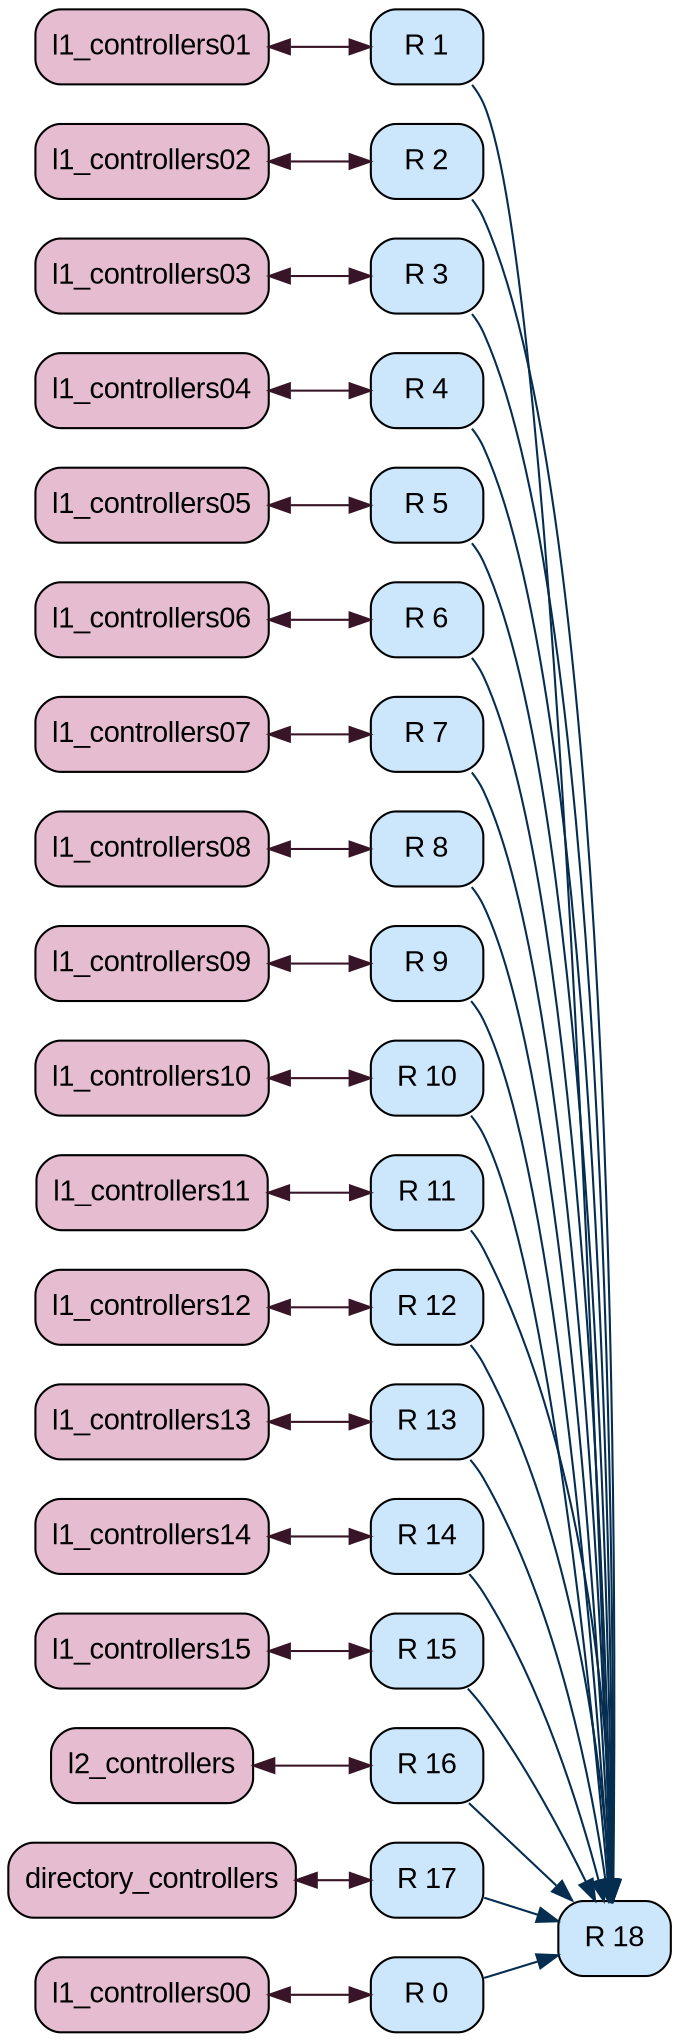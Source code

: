 graph G {
rankdir=LR;
"board.cache_hierarchy.ruby_system.network.routers00" [color="#000000", fillcolor="#cce6fc", fontcolor="#000000", fontname=Arial, fontsize=14, label="R 0", shape=Mrecord, style="rounded, filled"];
"board.cache_hierarchy.ruby_system.network.routers01" [color="#000000", fillcolor="#cce6fc", fontcolor="#000000", fontname=Arial, fontsize=14, label="R 1", shape=Mrecord, style="rounded, filled"];
"board.cache_hierarchy.ruby_system.network.routers02" [color="#000000", fillcolor="#cce6fc", fontcolor="#000000", fontname=Arial, fontsize=14, label="R 2", shape=Mrecord, style="rounded, filled"];
"board.cache_hierarchy.ruby_system.network.routers03" [color="#000000", fillcolor="#cce6fc", fontcolor="#000000", fontname=Arial, fontsize=14, label="R 3", shape=Mrecord, style="rounded, filled"];
"board.cache_hierarchy.ruby_system.network.routers04" [color="#000000", fillcolor="#cce6fc", fontcolor="#000000", fontname=Arial, fontsize=14, label="R 4", shape=Mrecord, style="rounded, filled"];
"board.cache_hierarchy.ruby_system.network.routers05" [color="#000000", fillcolor="#cce6fc", fontcolor="#000000", fontname=Arial, fontsize=14, label="R 5", shape=Mrecord, style="rounded, filled"];
"board.cache_hierarchy.ruby_system.network.routers06" [color="#000000", fillcolor="#cce6fc", fontcolor="#000000", fontname=Arial, fontsize=14, label="R 6", shape=Mrecord, style="rounded, filled"];
"board.cache_hierarchy.ruby_system.network.routers07" [color="#000000", fillcolor="#cce6fc", fontcolor="#000000", fontname=Arial, fontsize=14, label="R 7", shape=Mrecord, style="rounded, filled"];
"board.cache_hierarchy.ruby_system.network.routers08" [color="#000000", fillcolor="#cce6fc", fontcolor="#000000", fontname=Arial, fontsize=14, label="R 8", shape=Mrecord, style="rounded, filled"];
"board.cache_hierarchy.ruby_system.network.routers09" [color="#000000", fillcolor="#cce6fc", fontcolor="#000000", fontname=Arial, fontsize=14, label="R 9", shape=Mrecord, style="rounded, filled"];
"board.cache_hierarchy.ruby_system.network.routers10" [color="#000000", fillcolor="#cce6fc", fontcolor="#000000", fontname=Arial, fontsize=14, label="R 10", shape=Mrecord, style="rounded, filled"];
"board.cache_hierarchy.ruby_system.network.routers11" [color="#000000", fillcolor="#cce6fc", fontcolor="#000000", fontname=Arial, fontsize=14, label="R 11", shape=Mrecord, style="rounded, filled"];
"board.cache_hierarchy.ruby_system.network.routers12" [color="#000000", fillcolor="#cce6fc", fontcolor="#000000", fontname=Arial, fontsize=14, label="R 12", shape=Mrecord, style="rounded, filled"];
"board.cache_hierarchy.ruby_system.network.routers13" [color="#000000", fillcolor="#cce6fc", fontcolor="#000000", fontname=Arial, fontsize=14, label="R 13", shape=Mrecord, style="rounded, filled"];
"board.cache_hierarchy.ruby_system.network.routers14" [color="#000000", fillcolor="#cce6fc", fontcolor="#000000", fontname=Arial, fontsize=14, label="R 14", shape=Mrecord, style="rounded, filled"];
"board.cache_hierarchy.ruby_system.network.routers15" [color="#000000", fillcolor="#cce6fc", fontcolor="#000000", fontname=Arial, fontsize=14, label="R 15", shape=Mrecord, style="rounded, filled"];
"board.cache_hierarchy.ruby_system.network.routers16" [color="#000000", fillcolor="#cce6fc", fontcolor="#000000", fontname=Arial, fontsize=14, label="R 16", shape=Mrecord, style="rounded, filled"];
"board.cache_hierarchy.ruby_system.network.routers17" [color="#000000", fillcolor="#cce6fc", fontcolor="#000000", fontname=Arial, fontsize=14, label="R 17", shape=Mrecord, style="rounded, filled"];
"board.cache_hierarchy.ruby_system.network.routers18" [color="#000000", fillcolor="#cce6fc", fontcolor="#000000", fontname=Arial, fontsize=14, label="R 18", shape=Mrecord, style="rounded, filled"];
"board.cache_hierarchy.ruby_system.network.routers00" -- "board.cache_hierarchy.ruby_system.network.routers18"  [color="#042d50", dir=forward, weight=0.5];
"board.cache_hierarchy.ruby_system.network.routers01" -- "board.cache_hierarchy.ruby_system.network.routers18"  [color="#042d50", dir=forward, weight=0.5];
"board.cache_hierarchy.ruby_system.network.routers02" -- "board.cache_hierarchy.ruby_system.network.routers18"  [color="#042d50", dir=forward, weight=0.5];
"board.cache_hierarchy.ruby_system.network.routers03" -- "board.cache_hierarchy.ruby_system.network.routers18"  [color="#042d50", dir=forward, weight=0.5];
"board.cache_hierarchy.ruby_system.network.routers04" -- "board.cache_hierarchy.ruby_system.network.routers18"  [color="#042d50", dir=forward, weight=0.5];
"board.cache_hierarchy.ruby_system.network.routers05" -- "board.cache_hierarchy.ruby_system.network.routers18"  [color="#042d50", dir=forward, weight=0.5];
"board.cache_hierarchy.ruby_system.network.routers06" -- "board.cache_hierarchy.ruby_system.network.routers18"  [color="#042d50", dir=forward, weight=0.5];
"board.cache_hierarchy.ruby_system.network.routers07" -- "board.cache_hierarchy.ruby_system.network.routers18"  [color="#042d50", dir=forward, weight=0.5];
"board.cache_hierarchy.ruby_system.network.routers08" -- "board.cache_hierarchy.ruby_system.network.routers18"  [color="#042d50", dir=forward, weight=0.5];
"board.cache_hierarchy.ruby_system.network.routers09" -- "board.cache_hierarchy.ruby_system.network.routers18"  [color="#042d50", dir=forward, weight=0.5];
"board.cache_hierarchy.ruby_system.network.routers10" -- "board.cache_hierarchy.ruby_system.network.routers18"  [color="#042d50", dir=forward, weight=0.5];
"board.cache_hierarchy.ruby_system.network.routers11" -- "board.cache_hierarchy.ruby_system.network.routers18"  [color="#042d50", dir=forward, weight=0.5];
"board.cache_hierarchy.ruby_system.network.routers12" -- "board.cache_hierarchy.ruby_system.network.routers18"  [color="#042d50", dir=forward, weight=0.5];
"board.cache_hierarchy.ruby_system.network.routers13" -- "board.cache_hierarchy.ruby_system.network.routers18"  [color="#042d50", dir=forward, weight=0.5];
"board.cache_hierarchy.ruby_system.network.routers14" -- "board.cache_hierarchy.ruby_system.network.routers18"  [color="#042d50", dir=forward, weight=0.5];
"board.cache_hierarchy.ruby_system.network.routers15" -- "board.cache_hierarchy.ruby_system.network.routers18"  [color="#042d50", dir=forward, weight=0.5];
"board.cache_hierarchy.ruby_system.network.routers16" -- "board.cache_hierarchy.ruby_system.network.routers18"  [color="#042d50", dir=forward, weight=0.5];
"board.cache_hierarchy.ruby_system.network.routers17" -- "board.cache_hierarchy.ruby_system.network.routers18"  [color="#042d50", dir=forward, weight=0.5];
"board.cache_hierarchy.ruby_system.l1_controllers00" [color="#000000", fillcolor="#e5bcd0", fontcolor="#000000", fontname=Arial, fontsize=14, label=l1_controllers00, shape=Mrecord, style="rounded, filled"];
"board.cache_hierarchy.ruby_system.l1_controllers00" -- "board.cache_hierarchy.ruby_system.network.routers00"  [color="#381526", dir=both, weight=1.0];
"board.cache_hierarchy.ruby_system.l1_controllers01" [color="#000000", fillcolor="#e5bcd0", fontcolor="#000000", fontname=Arial, fontsize=14, label=l1_controllers01, shape=Mrecord, style="rounded, filled"];
"board.cache_hierarchy.ruby_system.l1_controllers01" -- "board.cache_hierarchy.ruby_system.network.routers01"  [color="#381526", dir=both, weight=1.0];
"board.cache_hierarchy.ruby_system.l1_controllers02" [color="#000000", fillcolor="#e5bcd0", fontcolor="#000000", fontname=Arial, fontsize=14, label=l1_controllers02, shape=Mrecord, style="rounded, filled"];
"board.cache_hierarchy.ruby_system.l1_controllers02" -- "board.cache_hierarchy.ruby_system.network.routers02"  [color="#381526", dir=both, weight=1.0];
"board.cache_hierarchy.ruby_system.l1_controllers03" [color="#000000", fillcolor="#e5bcd0", fontcolor="#000000", fontname=Arial, fontsize=14, label=l1_controllers03, shape=Mrecord, style="rounded, filled"];
"board.cache_hierarchy.ruby_system.l1_controllers03" -- "board.cache_hierarchy.ruby_system.network.routers03"  [color="#381526", dir=both, weight=1.0];
"board.cache_hierarchy.ruby_system.l1_controllers04" [color="#000000", fillcolor="#e5bcd0", fontcolor="#000000", fontname=Arial, fontsize=14, label=l1_controllers04, shape=Mrecord, style="rounded, filled"];
"board.cache_hierarchy.ruby_system.l1_controllers04" -- "board.cache_hierarchy.ruby_system.network.routers04"  [color="#381526", dir=both, weight=1.0];
"board.cache_hierarchy.ruby_system.l1_controllers05" [color="#000000", fillcolor="#e5bcd0", fontcolor="#000000", fontname=Arial, fontsize=14, label=l1_controllers05, shape=Mrecord, style="rounded, filled"];
"board.cache_hierarchy.ruby_system.l1_controllers05" -- "board.cache_hierarchy.ruby_system.network.routers05"  [color="#381526", dir=both, weight=1.0];
"board.cache_hierarchy.ruby_system.l1_controllers06" [color="#000000", fillcolor="#e5bcd0", fontcolor="#000000", fontname=Arial, fontsize=14, label=l1_controllers06, shape=Mrecord, style="rounded, filled"];
"board.cache_hierarchy.ruby_system.l1_controllers06" -- "board.cache_hierarchy.ruby_system.network.routers06"  [color="#381526", dir=both, weight=1.0];
"board.cache_hierarchy.ruby_system.l1_controllers07" [color="#000000", fillcolor="#e5bcd0", fontcolor="#000000", fontname=Arial, fontsize=14, label=l1_controllers07, shape=Mrecord, style="rounded, filled"];
"board.cache_hierarchy.ruby_system.l1_controllers07" -- "board.cache_hierarchy.ruby_system.network.routers07"  [color="#381526", dir=both, weight=1.0];
"board.cache_hierarchy.ruby_system.l1_controllers08" [color="#000000", fillcolor="#e5bcd0", fontcolor="#000000", fontname=Arial, fontsize=14, label=l1_controllers08, shape=Mrecord, style="rounded, filled"];
"board.cache_hierarchy.ruby_system.l1_controllers08" -- "board.cache_hierarchy.ruby_system.network.routers08"  [color="#381526", dir=both, weight=1.0];
"board.cache_hierarchy.ruby_system.l1_controllers09" [color="#000000", fillcolor="#e5bcd0", fontcolor="#000000", fontname=Arial, fontsize=14, label=l1_controllers09, shape=Mrecord, style="rounded, filled"];
"board.cache_hierarchy.ruby_system.l1_controllers09" -- "board.cache_hierarchy.ruby_system.network.routers09"  [color="#381526", dir=both, weight=1.0];
"board.cache_hierarchy.ruby_system.l1_controllers10" [color="#000000", fillcolor="#e5bcd0", fontcolor="#000000", fontname=Arial, fontsize=14, label=l1_controllers10, shape=Mrecord, style="rounded, filled"];
"board.cache_hierarchy.ruby_system.l1_controllers10" -- "board.cache_hierarchy.ruby_system.network.routers10"  [color="#381526", dir=both, weight=1.0];
"board.cache_hierarchy.ruby_system.l1_controllers11" [color="#000000", fillcolor="#e5bcd0", fontcolor="#000000", fontname=Arial, fontsize=14, label=l1_controllers11, shape=Mrecord, style="rounded, filled"];
"board.cache_hierarchy.ruby_system.l1_controllers11" -- "board.cache_hierarchy.ruby_system.network.routers11"  [color="#381526", dir=both, weight=1.0];
"board.cache_hierarchy.ruby_system.l1_controllers12" [color="#000000", fillcolor="#e5bcd0", fontcolor="#000000", fontname=Arial, fontsize=14, label=l1_controllers12, shape=Mrecord, style="rounded, filled"];
"board.cache_hierarchy.ruby_system.l1_controllers12" -- "board.cache_hierarchy.ruby_system.network.routers12"  [color="#381526", dir=both, weight=1.0];
"board.cache_hierarchy.ruby_system.l1_controllers13" [color="#000000", fillcolor="#e5bcd0", fontcolor="#000000", fontname=Arial, fontsize=14, label=l1_controllers13, shape=Mrecord, style="rounded, filled"];
"board.cache_hierarchy.ruby_system.l1_controllers13" -- "board.cache_hierarchy.ruby_system.network.routers13"  [color="#381526", dir=both, weight=1.0];
"board.cache_hierarchy.ruby_system.l1_controllers14" [color="#000000", fillcolor="#e5bcd0", fontcolor="#000000", fontname=Arial, fontsize=14, label=l1_controllers14, shape=Mrecord, style="rounded, filled"];
"board.cache_hierarchy.ruby_system.l1_controllers14" -- "board.cache_hierarchy.ruby_system.network.routers14"  [color="#381526", dir=both, weight=1.0];
"board.cache_hierarchy.ruby_system.l1_controllers15" [color="#000000", fillcolor="#e5bcd0", fontcolor="#000000", fontname=Arial, fontsize=14, label=l1_controllers15, shape=Mrecord, style="rounded, filled"];
"board.cache_hierarchy.ruby_system.l1_controllers15" -- "board.cache_hierarchy.ruby_system.network.routers15"  [color="#381526", dir=both, weight=1.0];
"board.cache_hierarchy.ruby_system.l2_controllers" [color="#000000", fillcolor="#e5bcd0", fontcolor="#000000", fontname=Arial, fontsize=14, label=l2_controllers, shape=Mrecord, style="rounded, filled"];
"board.cache_hierarchy.ruby_system.l2_controllers" -- "board.cache_hierarchy.ruby_system.network.routers16"  [color="#381526", dir=both, weight=1.0];
"board.cache_hierarchy.ruby_system.directory_controllers" [color="#000000", fillcolor="#e5bcd0", fontcolor="#000000", fontname=Arial, fontsize=14, label=directory_controllers, shape=Mrecord, style="rounded, filled"];
"board.cache_hierarchy.ruby_system.directory_controllers" -- "board.cache_hierarchy.ruby_system.network.routers17"  [color="#381526", dir=both, weight=1.0];
}
